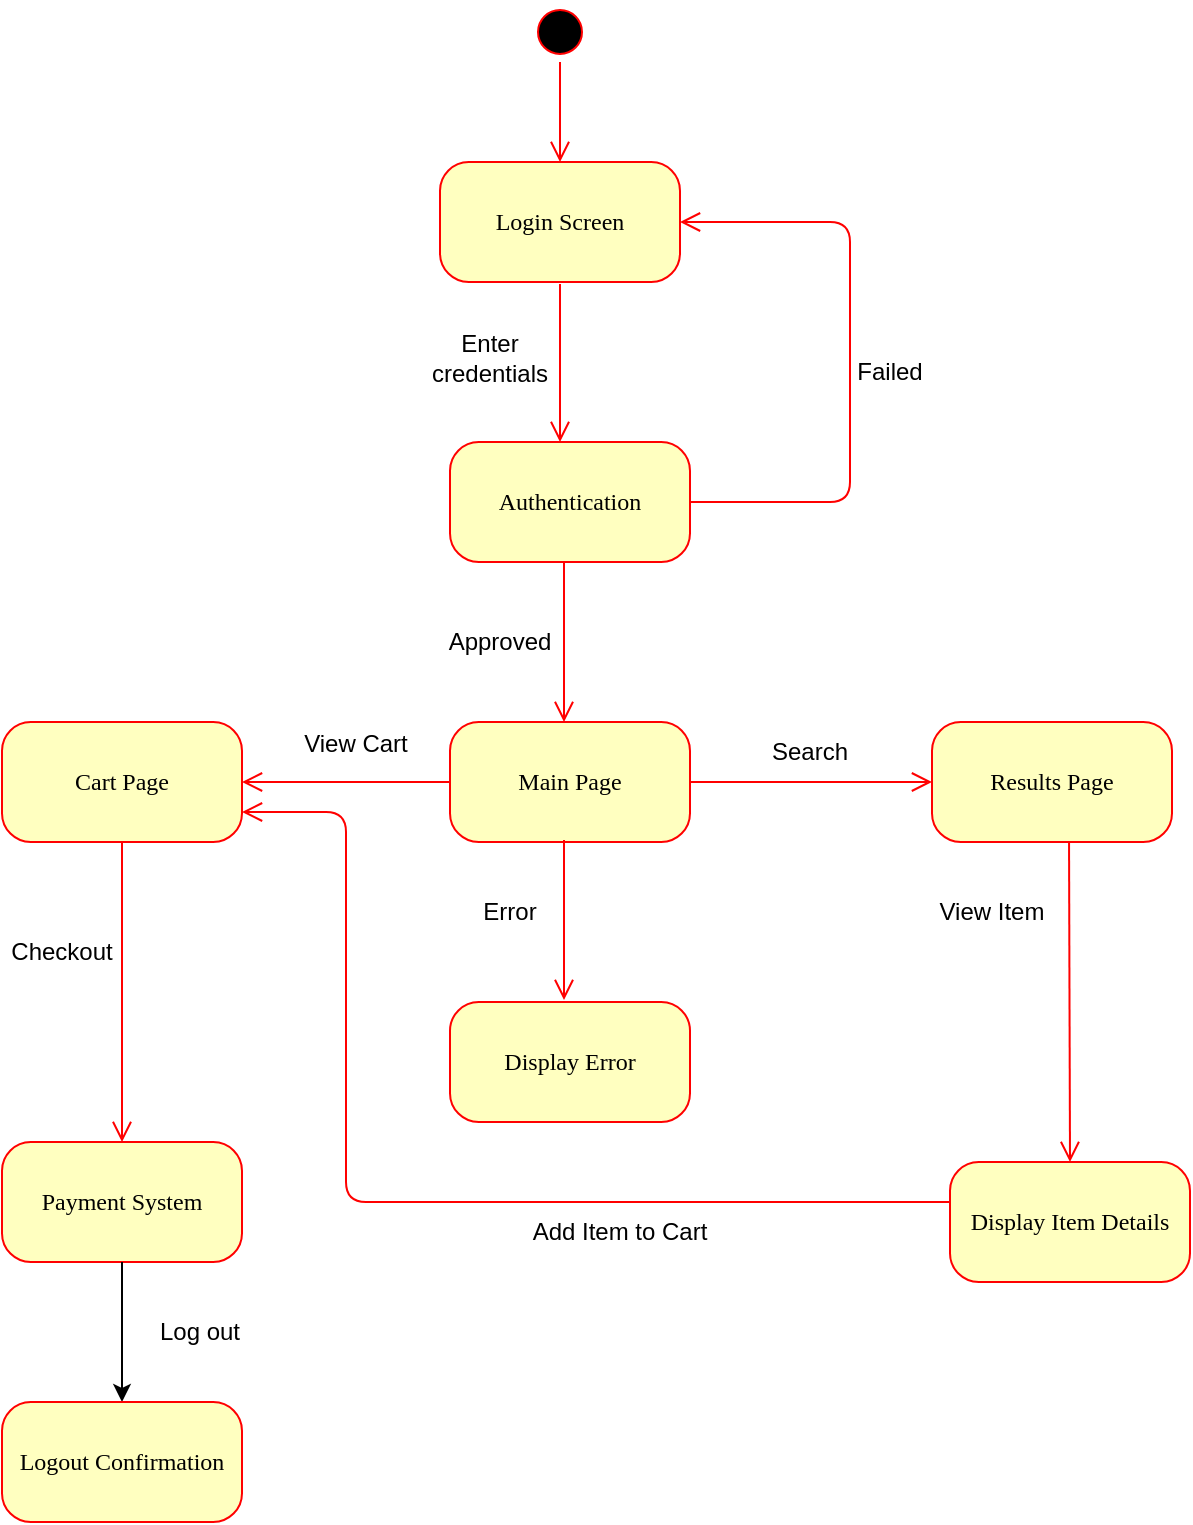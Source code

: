 <mxfile version="21.0.8" type="device"><diagram name="Page-1" id="58cdce13-f638-feb5-8d6f-7d28b1aa9fa0"><mxGraphModel dx="502" dy="695" grid="1" gridSize="10" guides="1" tooltips="1" connect="1" arrows="1" fold="1" page="1" pageScale="1" pageWidth="1100" pageHeight="850" background="none" math="0" shadow="0"><root><mxCell id="0"/><mxCell id="1" parent="0"/><mxCell id="382b91b5511bd0f7-1" value="" style="ellipse;html=1;shape=startState;fillColor=#000000;strokeColor=#ff0000;rounded=1;shadow=0;comic=0;labelBackgroundColor=none;fontFamily=Verdana;fontSize=12;fontColor=#000000;align=center;direction=south;" parent="1" vertex="1"><mxGeometry x="590" y="20" width="30" height="30" as="geometry"/></mxCell><mxCell id="382b91b5511bd0f7-5" value="Cart Page" style="rounded=1;whiteSpace=wrap;html=1;arcSize=24;fillColor=#ffffc0;strokeColor=#ff0000;shadow=0;comic=0;labelBackgroundColor=none;fontFamily=Verdana;fontSize=12;fontColor=#000000;align=center;" parent="1" vertex="1"><mxGeometry x="326" y="380" width="120" height="60" as="geometry"/></mxCell><mxCell id="382b91b5511bd0f7-6" value="Login Screen" style="rounded=1;whiteSpace=wrap;html=1;arcSize=24;fillColor=#ffffc0;strokeColor=#ff0000;shadow=0;comic=0;labelBackgroundColor=none;fontFamily=Verdana;fontSize=12;fontColor=#000000;align=center;" parent="1" vertex="1"><mxGeometry x="545" y="100" width="120" height="60" as="geometry"/></mxCell><mxCell id="3cde6dad864a17aa-3" style="edgeStyle=orthogonalEdgeStyle;html=1;exitX=1;exitY=0.5;labelBackgroundColor=none;endArrow=open;endSize=8;strokeColor=#ff0000;fontFamily=Verdana;fontSize=12;align=left;entryX=1;entryY=0.5;entryDx=0;entryDy=0;exitDx=0;exitDy=0;" parent="1" source="382b91b5511bd0f7-7" target="382b91b5511bd0f7-6" edge="1"><mxGeometry relative="1" as="geometry"><mxPoint x="720" y="130" as="targetPoint"/><Array as="points"><mxPoint x="750" y="270"/><mxPoint x="750" y="130"/></Array></mxGeometry></mxCell><mxCell id="382b91b5511bd0f7-7" value="Authentication" style="rounded=1;whiteSpace=wrap;html=1;arcSize=24;fillColor=#ffffc0;strokeColor=#ff0000;shadow=0;comic=0;labelBackgroundColor=none;fontFamily=Verdana;fontSize=12;fontColor=#000000;align=center;" parent="1" vertex="1"><mxGeometry x="550" y="240" width="120" height="60" as="geometry"/></mxCell><mxCell id="382b91b5511bd0f7-9" value="Results Page" style="rounded=1;whiteSpace=wrap;html=1;arcSize=24;fillColor=#ffffc0;strokeColor=#ff0000;shadow=0;comic=0;labelBackgroundColor=none;fontFamily=Verdana;fontSize=12;fontColor=#000000;align=center;" parent="1" vertex="1"><mxGeometry x="791" y="380" width="120" height="60" as="geometry"/></mxCell><mxCell id="382b91b5511bd0f7-10" value="Main Page" style="rounded=1;whiteSpace=wrap;html=1;arcSize=24;fillColor=#ffffc0;strokeColor=#ff0000;shadow=0;comic=0;labelBackgroundColor=none;fontFamily=Verdana;fontSize=12;fontColor=#000000;align=center;" parent="1" vertex="1"><mxGeometry x="550" y="380" width="120" height="60" as="geometry"/></mxCell><mxCell id="2a3bc250acf0617d-9" style="edgeStyle=orthogonalEdgeStyle;html=1;labelBackgroundColor=none;endArrow=open;endSize=8;strokeColor=#ff0000;fontFamily=Verdana;fontSize=12;align=left;" parent="1" source="382b91b5511bd0f7-1" target="382b91b5511bd0f7-6" edge="1"><mxGeometry relative="1" as="geometry"/></mxCell><mxCell id="2a3bc250acf0617d-13" style="edgeStyle=orthogonalEdgeStyle;html=1;exitX=0;exitY=0.5;labelBackgroundColor=none;endArrow=open;endSize=8;strokeColor=#ff0000;fontFamily=Verdana;fontSize=12;align=left;exitDx=0;exitDy=0;entryX=1;entryY=0.5;entryDx=0;entryDy=0;" parent="1" source="382b91b5511bd0f7-10" target="382b91b5511bd0f7-5" edge="1"><mxGeometry relative="1" as="geometry"><mxPoint x="470" y="410" as="targetPoint"/><Array as="points"/></mxGeometry></mxCell><mxCell id="2a3bc250acf0617d-15" style="edgeStyle=orthogonalEdgeStyle;html=1;labelBackgroundColor=none;endArrow=open;endSize=8;strokeColor=#ff0000;fontFamily=Verdana;fontSize=12;align=left;" parent="1" edge="1"><mxGeometry relative="1" as="geometry"><mxPoint x="670" y="410" as="sourcePoint"/><mxPoint x="791" y="410" as="targetPoint"/><Array as="points"><mxPoint x="670" y="410"/><mxPoint x="791" y="410"/></Array></mxGeometry></mxCell><mxCell id="AhtbNnhs_fcyJj3av_eb-1" style="edgeStyle=orthogonalEdgeStyle;html=1;labelBackgroundColor=none;endArrow=open;endSize=8;strokeColor=#ff0000;fontFamily=Verdana;fontSize=12;align=left;" edge="1" parent="1" target="382b91b5511bd0f7-7"><mxGeometry relative="1" as="geometry"><mxPoint x="605" y="161" as="sourcePoint"/><mxPoint x="606" y="240" as="targetPoint"/><Array as="points"><mxPoint x="605" y="220"/><mxPoint x="605" y="220"/></Array></mxGeometry></mxCell><mxCell id="AhtbNnhs_fcyJj3av_eb-2" value="Failed" style="text;html=1;strokeColor=none;fillColor=none;align=center;verticalAlign=middle;whiteSpace=wrap;rounded=0;" vertex="1" parent="1"><mxGeometry x="740" y="190" width="60" height="30" as="geometry"/></mxCell><mxCell id="AhtbNnhs_fcyJj3av_eb-4" style="edgeStyle=orthogonalEdgeStyle;html=1;labelBackgroundColor=none;endArrow=open;endSize=8;strokeColor=#ff0000;fontFamily=Verdana;fontSize=12;align=left;" edge="1" parent="1" target="382b91b5511bd0f7-10"><mxGeometry relative="1" as="geometry"><mxPoint x="607" y="300" as="sourcePoint"/><mxPoint x="608" y="381" as="targetPoint"/><Array as="points"><mxPoint x="607" y="360"/><mxPoint x="607" y="360"/></Array></mxGeometry></mxCell><mxCell id="AhtbNnhs_fcyJj3av_eb-5" value="Search" style="text;html=1;strokeColor=none;fillColor=none;align=center;verticalAlign=middle;whiteSpace=wrap;rounded=0;" vertex="1" parent="1"><mxGeometry x="700" y="380" width="60" height="30" as="geometry"/></mxCell><mxCell id="AhtbNnhs_fcyJj3av_eb-10" value="Enter credentials" style="text;html=1;strokeColor=none;fillColor=none;align=center;verticalAlign=middle;whiteSpace=wrap;rounded=0;" vertex="1" parent="1"><mxGeometry x="540" y="183" width="60" height="30" as="geometry"/></mxCell><mxCell id="AhtbNnhs_fcyJj3av_eb-11" value="Approved" style="text;html=1;strokeColor=none;fillColor=none;align=center;verticalAlign=middle;whiteSpace=wrap;rounded=0;" vertex="1" parent="1"><mxGeometry x="545" y="325" width="60" height="30" as="geometry"/></mxCell><mxCell id="AhtbNnhs_fcyJj3av_eb-13" value="View Cart" style="text;html=1;strokeColor=none;fillColor=none;align=center;verticalAlign=middle;whiteSpace=wrap;rounded=0;" vertex="1" parent="1"><mxGeometry x="473" y="376" width="60" height="30" as="geometry"/></mxCell><mxCell id="AhtbNnhs_fcyJj3av_eb-15" value="Error" style="text;html=1;strokeColor=none;fillColor=none;align=center;verticalAlign=middle;whiteSpace=wrap;rounded=0;" vertex="1" parent="1"><mxGeometry x="560" y="460" width="40" height="30" as="geometry"/></mxCell><mxCell id="AhtbNnhs_fcyJj3av_eb-16" style="edgeStyle=orthogonalEdgeStyle;html=1;labelBackgroundColor=none;endArrow=open;endSize=8;strokeColor=#ff0000;fontFamily=Verdana;fontSize=12;align=left;" edge="1" parent="1"><mxGeometry relative="1" as="geometry"><mxPoint x="607" y="439" as="sourcePoint"/><mxPoint x="607" y="519" as="targetPoint"/><Array as="points"><mxPoint x="607" y="499"/><mxPoint x="607" y="499"/></Array></mxGeometry></mxCell><mxCell id="AhtbNnhs_fcyJj3av_eb-17" value="Display Error" style="rounded=1;whiteSpace=wrap;html=1;arcSize=24;fillColor=#ffffc0;strokeColor=#ff0000;shadow=0;comic=0;labelBackgroundColor=none;fontFamily=Verdana;fontSize=12;fontColor=#000000;align=center;" vertex="1" parent="1"><mxGeometry x="550" y="520" width="120" height="60" as="geometry"/></mxCell><mxCell id="AhtbNnhs_fcyJj3av_eb-18" value="Checkout" style="text;html=1;strokeColor=none;fillColor=none;align=center;verticalAlign=middle;whiteSpace=wrap;rounded=0;" vertex="1" parent="1"><mxGeometry x="336" y="480" width="40" height="30" as="geometry"/></mxCell><mxCell id="AhtbNnhs_fcyJj3av_eb-19" value="Payment System" style="rounded=1;whiteSpace=wrap;html=1;arcSize=24;fillColor=#ffffc0;strokeColor=#ff0000;shadow=0;comic=0;labelBackgroundColor=none;fontFamily=Verdana;fontSize=12;fontColor=#000000;align=center;" vertex="1" parent="1"><mxGeometry x="326" y="590" width="120" height="60" as="geometry"/></mxCell><mxCell id="AhtbNnhs_fcyJj3av_eb-21" style="edgeStyle=orthogonalEdgeStyle;html=1;labelBackgroundColor=none;endArrow=open;endSize=8;strokeColor=#ff0000;fontFamily=Verdana;fontSize=12;align=left;exitX=0.5;exitY=1;exitDx=0;exitDy=0;entryX=0.5;entryY=0;entryDx=0;entryDy=0;" edge="1" parent="1" source="382b91b5511bd0f7-5" target="AhtbNnhs_fcyJj3av_eb-19"><mxGeometry relative="1" as="geometry"><mxPoint x="539" y="449" as="sourcePoint"/><mxPoint x="386" y="550" as="targetPoint"/><Array as="points"><mxPoint x="386" y="540"/><mxPoint x="386" y="540"/></Array></mxGeometry></mxCell><mxCell id="AhtbNnhs_fcyJj3av_eb-22" value="View Item" style="text;html=1;strokeColor=none;fillColor=none;align=center;verticalAlign=middle;whiteSpace=wrap;rounded=0;" vertex="1" parent="1"><mxGeometry x="791" y="460" width="60" height="30" as="geometry"/></mxCell><mxCell id="AhtbNnhs_fcyJj3av_eb-23" value="Display Item Details" style="rounded=1;whiteSpace=wrap;html=1;arcSize=24;fillColor=#ffffc0;strokeColor=#ff0000;shadow=0;comic=0;labelBackgroundColor=none;fontFamily=Verdana;fontSize=12;fontColor=#000000;align=center;" vertex="1" parent="1"><mxGeometry x="800" y="600" width="120" height="60" as="geometry"/></mxCell><mxCell id="AhtbNnhs_fcyJj3av_eb-27" style="edgeStyle=orthogonalEdgeStyle;html=1;labelBackgroundColor=none;endArrow=open;endSize=8;strokeColor=#ff0000;fontFamily=Verdana;fontSize=12;align=left;entryX=0.5;entryY=0;entryDx=0;entryDy=0;" edge="1" parent="1" target="AhtbNnhs_fcyJj3av_eb-23"><mxGeometry relative="1" as="geometry"><mxPoint x="859.52" y="440" as="sourcePoint"/><mxPoint x="859.52" y="520" as="targetPoint"/><Array as="points"/></mxGeometry></mxCell><mxCell id="AhtbNnhs_fcyJj3av_eb-31" style="edgeStyle=orthogonalEdgeStyle;html=1;labelBackgroundColor=none;endArrow=open;endSize=8;strokeColor=#ff0000;fontFamily=Verdana;fontSize=12;align=left;entryX=1;entryY=0.75;entryDx=0;entryDy=0;" edge="1" parent="1" target="382b91b5511bd0f7-5"><mxGeometry relative="1" as="geometry"><mxPoint x="800" y="620" as="sourcePoint"/><mxPoint x="500" y="620" as="targetPoint"/><Array as="points"><mxPoint x="800" y="620"/><mxPoint x="498" y="620"/><mxPoint x="498" y="425"/></Array></mxGeometry></mxCell><mxCell id="AhtbNnhs_fcyJj3av_eb-34" value="Add Item to Cart" style="text;html=1;strokeColor=none;fillColor=none;align=center;verticalAlign=middle;whiteSpace=wrap;rounded=0;" vertex="1" parent="1"><mxGeometry x="590" y="620" width="90" height="30" as="geometry"/></mxCell><mxCell id="AhtbNnhs_fcyJj3av_eb-35" value="" style="endArrow=classic;html=1;rounded=0;exitX=0.5;exitY=1;exitDx=0;exitDy=0;" edge="1" parent="1" source="AhtbNnhs_fcyJj3av_eb-19"><mxGeometry width="50" height="50" relative="1" as="geometry"><mxPoint x="380" y="570" as="sourcePoint"/><mxPoint x="386" y="720" as="targetPoint"/></mxGeometry></mxCell><mxCell id="AhtbNnhs_fcyJj3av_eb-37" value="Log out" style="text;html=1;strokeColor=none;fillColor=none;align=center;verticalAlign=middle;whiteSpace=wrap;rounded=0;" vertex="1" parent="1"><mxGeometry x="400" y="670" width="50" height="30" as="geometry"/></mxCell><mxCell id="AhtbNnhs_fcyJj3av_eb-38" value="Logout Confirmation" style="rounded=1;whiteSpace=wrap;html=1;arcSize=24;fillColor=#ffffc0;strokeColor=#ff0000;shadow=0;comic=0;labelBackgroundColor=none;fontFamily=Verdana;fontSize=12;fontColor=#000000;align=center;" vertex="1" parent="1"><mxGeometry x="326" y="720" width="120" height="60" as="geometry"/></mxCell></root></mxGraphModel></diagram></mxfile>
